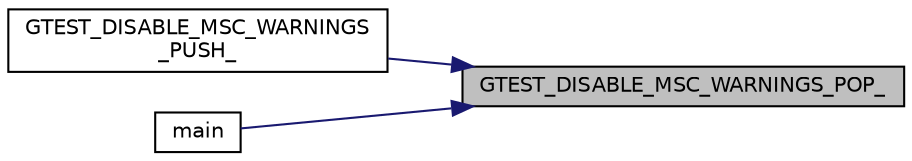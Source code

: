 digraph "GTEST_DISABLE_MSC_WARNINGS_POP_"
{
 // LATEX_PDF_SIZE
  bgcolor="transparent";
  edge [fontname="Helvetica",fontsize="10",labelfontname="Helvetica",labelfontsize="10"];
  node [fontname="Helvetica",fontsize="10",shape=record];
  rankdir="RL";
  Node1 [label="GTEST_DISABLE_MSC_WARNINGS_POP_",height=0.2,width=0.4,color="black", fillcolor="grey75", style="filled", fontcolor="black",tooltip=" "];
  Node1 -> Node2 [dir="back",color="midnightblue",fontsize="10",style="solid",fontname="Helvetica"];
  Node2 [label="GTEST_DISABLE_MSC_WARNINGS\l_PUSH_",height=0.2,width=0.4,color="black",URL="$gtest-assertion-result_8h.html#a88f79832f9d045112a76e9da8611cc13",tooltip=" "];
  Node1 -> Node3 [dir="back",color="midnightblue",fontsize="10",style="solid",fontname="Helvetica"];
  Node3 [label="main",height=0.2,width=0.4,color="black",URL="$googletest-output-test___8cc.html#a3c04138a5bfe5d72780bb7e82a18e627",tooltip=" "];
}
